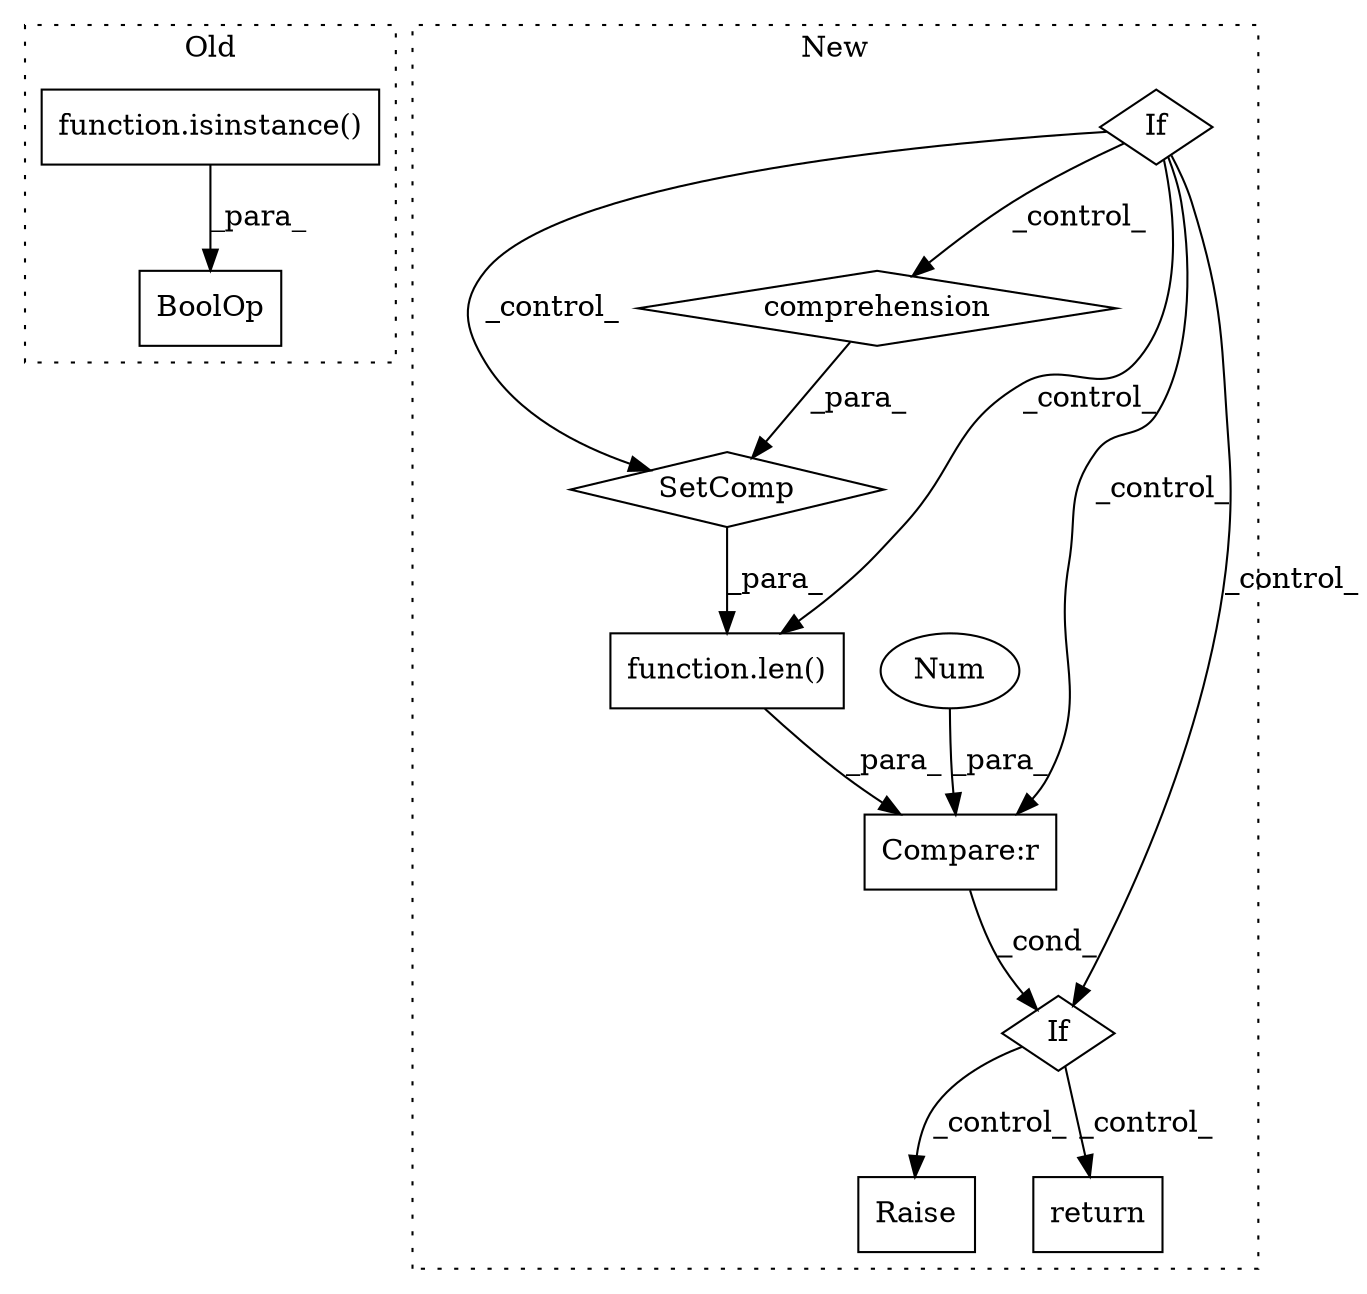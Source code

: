 digraph G {
subgraph cluster0 {
1 [label="function.isinstance()" a="75" s="1877,1898" l="11,1" shape="box"];
10 [label="BoolOp" a="72" s="1841" l="58" shape="box"];
label = "Old";
style="dotted";
}
subgraph cluster1 {
2 [label="SetComp" a="69" s="2242" l="48" shape="diamond"];
3 [label="function.len()" a="75" s="2238,2290" l="4,1" shape="box"];
4 [label="Raise" a="91" s="2309" l="6" shape="box"];
5 [label="If" a="96" s="1995" l="3" shape="diamond"];
6 [label="comprehension" a="45" s="2258" l="3" shape="diamond"];
7 [label="If" a="96" s="2235" l="3" shape="diamond"];
8 [label="Compare:r" a="40" s="2238" l="57" shape="box"];
9 [label="Num" a="76" s="2294" l="1" shape="ellipse"];
11 [label="return" a="93" s="2513" l="7" shape="box"];
label = "New";
style="dotted";
}
1 -> 10 [label="_para_"];
2 -> 3 [label="_para_"];
3 -> 8 [label="_para_"];
5 -> 2 [label="_control_"];
5 -> 8 [label="_control_"];
5 -> 3 [label="_control_"];
5 -> 6 [label="_control_"];
5 -> 7 [label="_control_"];
6 -> 2 [label="_para_"];
7 -> 4 [label="_control_"];
7 -> 11 [label="_control_"];
8 -> 7 [label="_cond_"];
9 -> 8 [label="_para_"];
}
